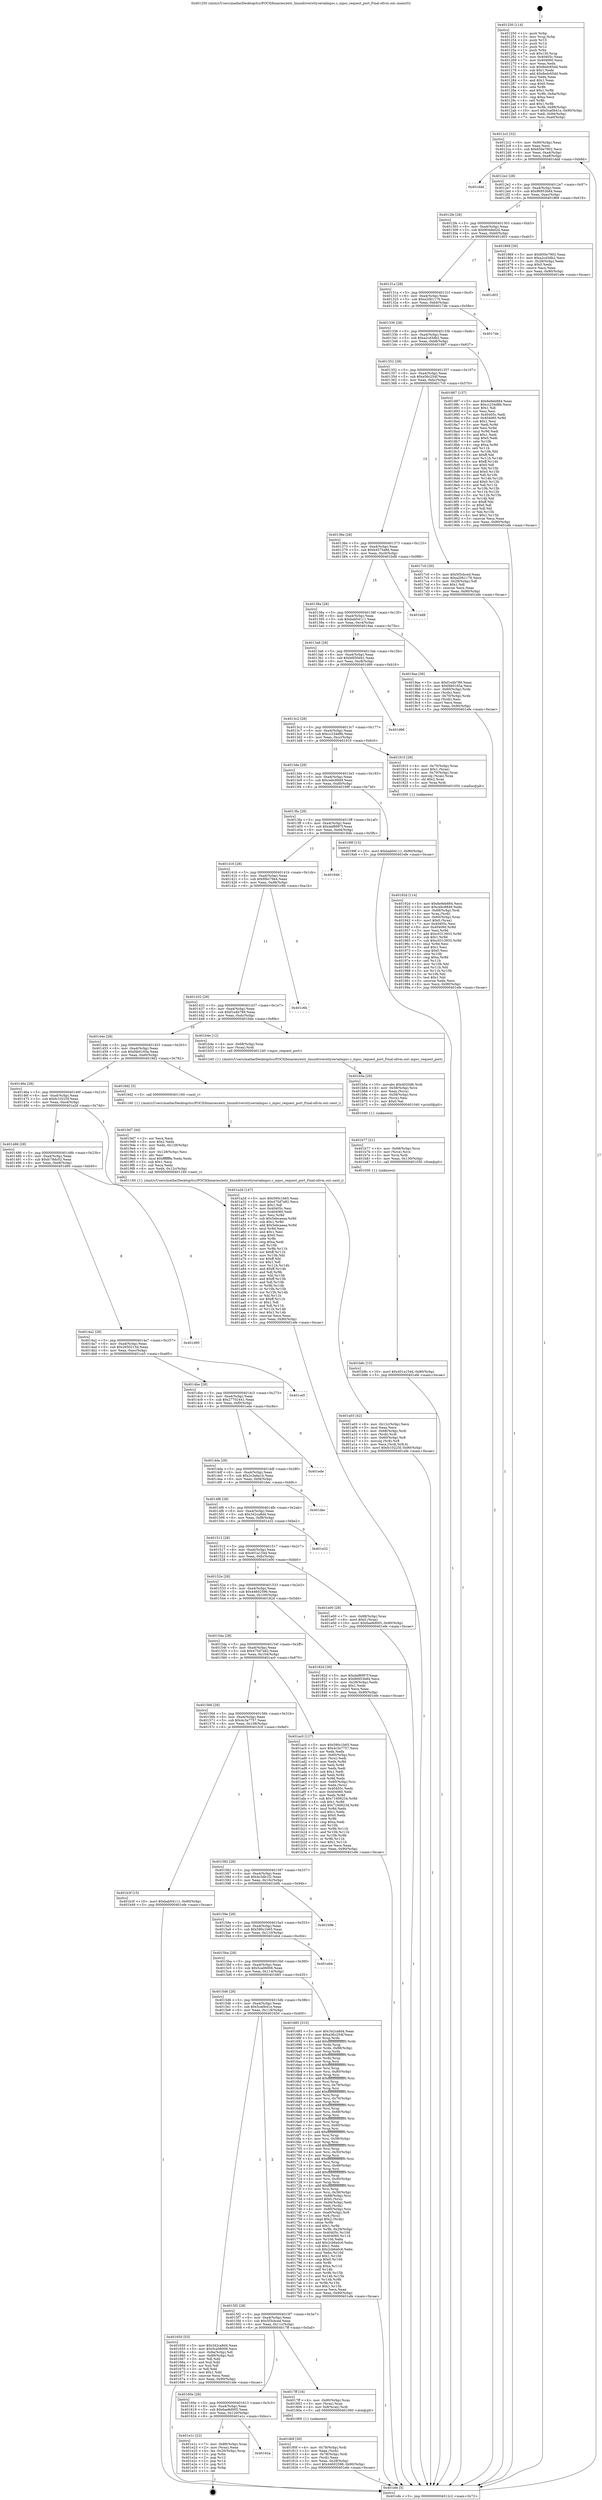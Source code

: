 digraph "0x401250" {
  label = "0x401250 (/mnt/c/Users/mathe/Desktop/tcc/POCII/binaries/extr_linuxdriversttyserialmpsc.c_mpsc_request_port_Final-ollvm.out::main(0))"
  labelloc = "t"
  node[shape=record]

  Entry [label="",width=0.3,height=0.3,shape=circle,fillcolor=black,style=filled]
  "0x4012c2" [label="{
     0x4012c2 [32]\l
     | [instrs]\l
     &nbsp;&nbsp;0x4012c2 \<+6\>: mov -0x90(%rbp),%eax\l
     &nbsp;&nbsp;0x4012c8 \<+2\>: mov %eax,%ecx\l
     &nbsp;&nbsp;0x4012ca \<+6\>: sub $0x850e7902,%ecx\l
     &nbsp;&nbsp;0x4012d0 \<+6\>: mov %eax,-0xa4(%rbp)\l
     &nbsp;&nbsp;0x4012d6 \<+6\>: mov %ecx,-0xa8(%rbp)\l
     &nbsp;&nbsp;0x4012dc \<+6\>: je 0000000000401ddd \<main+0xb8d\>\l
  }"]
  "0x401ddd" [label="{
     0x401ddd\l
  }", style=dashed]
  "0x4012e2" [label="{
     0x4012e2 [28]\l
     | [instrs]\l
     &nbsp;&nbsp;0x4012e2 \<+5\>: jmp 00000000004012e7 \<main+0x97\>\l
     &nbsp;&nbsp;0x4012e7 \<+6\>: mov -0xa4(%rbp),%eax\l
     &nbsp;&nbsp;0x4012ed \<+5\>: sub $0x86953b84,%eax\l
     &nbsp;&nbsp;0x4012f2 \<+6\>: mov %eax,-0xac(%rbp)\l
     &nbsp;&nbsp;0x4012f8 \<+6\>: je 0000000000401869 \<main+0x619\>\l
  }"]
  Exit [label="",width=0.3,height=0.3,shape=circle,fillcolor=black,style=filled,peripheries=2]
  "0x401869" [label="{
     0x401869 [30]\l
     | [instrs]\l
     &nbsp;&nbsp;0x401869 \<+5\>: mov $0x850e7902,%eax\l
     &nbsp;&nbsp;0x40186e \<+5\>: mov $0xa2cd3db2,%ecx\l
     &nbsp;&nbsp;0x401873 \<+3\>: mov -0x28(%rbp),%edx\l
     &nbsp;&nbsp;0x401876 \<+3\>: cmp $0x0,%edx\l
     &nbsp;&nbsp;0x401879 \<+3\>: cmove %ecx,%eax\l
     &nbsp;&nbsp;0x40187c \<+6\>: mov %eax,-0x90(%rbp)\l
     &nbsp;&nbsp;0x401882 \<+5\>: jmp 0000000000401efe \<main+0xcae\>\l
  }"]
  "0x4012fe" [label="{
     0x4012fe [28]\l
     | [instrs]\l
     &nbsp;&nbsp;0x4012fe \<+5\>: jmp 0000000000401303 \<main+0xb3\>\l
     &nbsp;&nbsp;0x401303 \<+6\>: mov -0xa4(%rbp),%eax\l
     &nbsp;&nbsp;0x401309 \<+5\>: sub $0x904ded2d,%eax\l
     &nbsp;&nbsp;0x40130e \<+6\>: mov %eax,-0xb0(%rbp)\l
     &nbsp;&nbsp;0x401314 \<+6\>: je 0000000000401d03 \<main+0xab3\>\l
  }"]
  "0x40162a" [label="{
     0x40162a\l
  }", style=dashed]
  "0x401d03" [label="{
     0x401d03\l
  }", style=dashed]
  "0x40131a" [label="{
     0x40131a [28]\l
     | [instrs]\l
     &nbsp;&nbsp;0x40131a \<+5\>: jmp 000000000040131f \<main+0xcf\>\l
     &nbsp;&nbsp;0x40131f \<+6\>: mov -0xa4(%rbp),%eax\l
     &nbsp;&nbsp;0x401325 \<+5\>: sub $0xa20b1176,%eax\l
     &nbsp;&nbsp;0x40132a \<+6\>: mov %eax,-0xb4(%rbp)\l
     &nbsp;&nbsp;0x401330 \<+6\>: je 00000000004017de \<main+0x58e\>\l
  }"]
  "0x401e1c" [label="{
     0x401e1c [22]\l
     | [instrs]\l
     &nbsp;&nbsp;0x401e1c \<+7\>: mov -0x88(%rbp),%rax\l
     &nbsp;&nbsp;0x401e23 \<+2\>: mov (%rax),%eax\l
     &nbsp;&nbsp;0x401e25 \<+4\>: lea -0x20(%rbp),%rsp\l
     &nbsp;&nbsp;0x401e29 \<+1\>: pop %rbx\l
     &nbsp;&nbsp;0x401e2a \<+2\>: pop %r12\l
     &nbsp;&nbsp;0x401e2c \<+2\>: pop %r14\l
     &nbsp;&nbsp;0x401e2e \<+2\>: pop %r15\l
     &nbsp;&nbsp;0x401e30 \<+1\>: pop %rbp\l
     &nbsp;&nbsp;0x401e31 \<+1\>: ret\l
  }"]
  "0x4017de" [label="{
     0x4017de\l
  }", style=dashed]
  "0x401336" [label="{
     0x401336 [28]\l
     | [instrs]\l
     &nbsp;&nbsp;0x401336 \<+5\>: jmp 000000000040133b \<main+0xeb\>\l
     &nbsp;&nbsp;0x40133b \<+6\>: mov -0xa4(%rbp),%eax\l
     &nbsp;&nbsp;0x401341 \<+5\>: sub $0xa2cd3db2,%eax\l
     &nbsp;&nbsp;0x401346 \<+6\>: mov %eax,-0xb8(%rbp)\l
     &nbsp;&nbsp;0x40134c \<+6\>: je 0000000000401887 \<main+0x637\>\l
  }"]
  "0x401b8c" [label="{
     0x401b8c [15]\l
     | [instrs]\l
     &nbsp;&nbsp;0x401b8c \<+10\>: movl $0x401a154d,-0x90(%rbp)\l
     &nbsp;&nbsp;0x401b96 \<+5\>: jmp 0000000000401efe \<main+0xcae\>\l
  }"]
  "0x401887" [label="{
     0x401887 [137]\l
     | [instrs]\l
     &nbsp;&nbsp;0x401887 \<+5\>: mov $0x6e9eb884,%eax\l
     &nbsp;&nbsp;0x40188c \<+5\>: mov $0xcc234d8b,%ecx\l
     &nbsp;&nbsp;0x401891 \<+2\>: mov $0x1,%dl\l
     &nbsp;&nbsp;0x401893 \<+2\>: xor %esi,%esi\l
     &nbsp;&nbsp;0x401895 \<+7\>: mov 0x40405c,%edi\l
     &nbsp;&nbsp;0x40189c \<+8\>: mov 0x404060,%r8d\l
     &nbsp;&nbsp;0x4018a4 \<+3\>: sub $0x1,%esi\l
     &nbsp;&nbsp;0x4018a7 \<+3\>: mov %edi,%r9d\l
     &nbsp;&nbsp;0x4018aa \<+3\>: add %esi,%r9d\l
     &nbsp;&nbsp;0x4018ad \<+4\>: imul %r9d,%edi\l
     &nbsp;&nbsp;0x4018b1 \<+3\>: and $0x1,%edi\l
     &nbsp;&nbsp;0x4018b4 \<+3\>: cmp $0x0,%edi\l
     &nbsp;&nbsp;0x4018b7 \<+4\>: sete %r10b\l
     &nbsp;&nbsp;0x4018bb \<+4\>: cmp $0xa,%r8d\l
     &nbsp;&nbsp;0x4018bf \<+4\>: setl %r11b\l
     &nbsp;&nbsp;0x4018c3 \<+3\>: mov %r10b,%bl\l
     &nbsp;&nbsp;0x4018c6 \<+3\>: xor $0xff,%bl\l
     &nbsp;&nbsp;0x4018c9 \<+3\>: mov %r11b,%r14b\l
     &nbsp;&nbsp;0x4018cc \<+4\>: xor $0xff,%r14b\l
     &nbsp;&nbsp;0x4018d0 \<+3\>: xor $0x0,%dl\l
     &nbsp;&nbsp;0x4018d3 \<+3\>: mov %bl,%r15b\l
     &nbsp;&nbsp;0x4018d6 \<+4\>: and $0x0,%r15b\l
     &nbsp;&nbsp;0x4018da \<+3\>: and %dl,%r10b\l
     &nbsp;&nbsp;0x4018dd \<+3\>: mov %r14b,%r12b\l
     &nbsp;&nbsp;0x4018e0 \<+4\>: and $0x0,%r12b\l
     &nbsp;&nbsp;0x4018e4 \<+3\>: and %dl,%r11b\l
     &nbsp;&nbsp;0x4018e7 \<+3\>: or %r10b,%r15b\l
     &nbsp;&nbsp;0x4018ea \<+3\>: or %r11b,%r12b\l
     &nbsp;&nbsp;0x4018ed \<+3\>: xor %r12b,%r15b\l
     &nbsp;&nbsp;0x4018f0 \<+3\>: or %r14b,%bl\l
     &nbsp;&nbsp;0x4018f3 \<+3\>: xor $0xff,%bl\l
     &nbsp;&nbsp;0x4018f6 \<+3\>: or $0x0,%dl\l
     &nbsp;&nbsp;0x4018f9 \<+2\>: and %dl,%bl\l
     &nbsp;&nbsp;0x4018fb \<+3\>: or %bl,%r15b\l
     &nbsp;&nbsp;0x4018fe \<+4\>: test $0x1,%r15b\l
     &nbsp;&nbsp;0x401902 \<+3\>: cmovne %ecx,%eax\l
     &nbsp;&nbsp;0x401905 \<+6\>: mov %eax,-0x90(%rbp)\l
     &nbsp;&nbsp;0x40190b \<+5\>: jmp 0000000000401efe \<main+0xcae\>\l
  }"]
  "0x401352" [label="{
     0x401352 [28]\l
     | [instrs]\l
     &nbsp;&nbsp;0x401352 \<+5\>: jmp 0000000000401357 \<main+0x107\>\l
     &nbsp;&nbsp;0x401357 \<+6\>: mov -0xa4(%rbp),%eax\l
     &nbsp;&nbsp;0x40135d \<+5\>: sub $0xa56c254f,%eax\l
     &nbsp;&nbsp;0x401362 \<+6\>: mov %eax,-0xbc(%rbp)\l
     &nbsp;&nbsp;0x401368 \<+6\>: je 00000000004017c0 \<main+0x570\>\l
  }"]
  "0x401b77" [label="{
     0x401b77 [21]\l
     | [instrs]\l
     &nbsp;&nbsp;0x401b77 \<+4\>: mov -0x68(%rbp),%rcx\l
     &nbsp;&nbsp;0x401b7b \<+3\>: mov (%rcx),%rcx\l
     &nbsp;&nbsp;0x401b7e \<+3\>: mov %rcx,%rdi\l
     &nbsp;&nbsp;0x401b81 \<+6\>: mov %eax,-0x130(%rbp)\l
     &nbsp;&nbsp;0x401b87 \<+5\>: call 0000000000401030 \<free@plt\>\l
     | [calls]\l
     &nbsp;&nbsp;0x401030 \{1\} (unknown)\l
  }"]
  "0x4017c0" [label="{
     0x4017c0 [30]\l
     | [instrs]\l
     &nbsp;&nbsp;0x4017c0 \<+5\>: mov $0x5f3cbced,%eax\l
     &nbsp;&nbsp;0x4017c5 \<+5\>: mov $0xa20b1176,%ecx\l
     &nbsp;&nbsp;0x4017ca \<+3\>: mov -0x29(%rbp),%dl\l
     &nbsp;&nbsp;0x4017cd \<+3\>: test $0x1,%dl\l
     &nbsp;&nbsp;0x4017d0 \<+3\>: cmovne %ecx,%eax\l
     &nbsp;&nbsp;0x4017d3 \<+6\>: mov %eax,-0x90(%rbp)\l
     &nbsp;&nbsp;0x4017d9 \<+5\>: jmp 0000000000401efe \<main+0xcae\>\l
  }"]
  "0x40136e" [label="{
     0x40136e [28]\l
     | [instrs]\l
     &nbsp;&nbsp;0x40136e \<+5\>: jmp 0000000000401373 \<main+0x123\>\l
     &nbsp;&nbsp;0x401373 \<+6\>: mov -0xa4(%rbp),%eax\l
     &nbsp;&nbsp;0x401379 \<+5\>: sub $0xb4575a9d,%eax\l
     &nbsp;&nbsp;0x40137e \<+6\>: mov %eax,-0xc0(%rbp)\l
     &nbsp;&nbsp;0x401384 \<+6\>: je 0000000000401bd8 \<main+0x988\>\l
  }"]
  "0x401b5a" [label="{
     0x401b5a [29]\l
     | [instrs]\l
     &nbsp;&nbsp;0x401b5a \<+10\>: movabs $0x4020d6,%rdi\l
     &nbsp;&nbsp;0x401b64 \<+4\>: mov -0x58(%rbp),%rcx\l
     &nbsp;&nbsp;0x401b68 \<+2\>: mov %eax,(%rcx)\l
     &nbsp;&nbsp;0x401b6a \<+4\>: mov -0x58(%rbp),%rcx\l
     &nbsp;&nbsp;0x401b6e \<+2\>: mov (%rcx),%esi\l
     &nbsp;&nbsp;0x401b70 \<+2\>: mov $0x0,%al\l
     &nbsp;&nbsp;0x401b72 \<+5\>: call 0000000000401040 \<printf@plt\>\l
     | [calls]\l
     &nbsp;&nbsp;0x401040 \{1\} (unknown)\l
  }"]
  "0x401bd8" [label="{
     0x401bd8\l
  }", style=dashed]
  "0x40138a" [label="{
     0x40138a [28]\l
     | [instrs]\l
     &nbsp;&nbsp;0x40138a \<+5\>: jmp 000000000040138f \<main+0x13f\>\l
     &nbsp;&nbsp;0x40138f \<+6\>: mov -0xa4(%rbp),%eax\l
     &nbsp;&nbsp;0x401395 \<+5\>: sub $0xbab04111,%eax\l
     &nbsp;&nbsp;0x40139a \<+6\>: mov %eax,-0xc4(%rbp)\l
     &nbsp;&nbsp;0x4013a0 \<+6\>: je 00000000004019ae \<main+0x75e\>\l
  }"]
  "0x401a03" [label="{
     0x401a03 [42]\l
     | [instrs]\l
     &nbsp;&nbsp;0x401a03 \<+6\>: mov -0x12c(%rbp),%ecx\l
     &nbsp;&nbsp;0x401a09 \<+3\>: imul %eax,%ecx\l
     &nbsp;&nbsp;0x401a0c \<+4\>: mov -0x68(%rbp),%rdi\l
     &nbsp;&nbsp;0x401a10 \<+3\>: mov (%rdi),%rdi\l
     &nbsp;&nbsp;0x401a13 \<+4\>: mov -0x60(%rbp),%r8\l
     &nbsp;&nbsp;0x401a17 \<+3\>: movslq (%r8),%r8\l
     &nbsp;&nbsp;0x401a1a \<+4\>: mov %ecx,(%rdi,%r8,4)\l
     &nbsp;&nbsp;0x401a1e \<+10\>: movl $0xfc10225f,-0x90(%rbp)\l
     &nbsp;&nbsp;0x401a28 \<+5\>: jmp 0000000000401efe \<main+0xcae\>\l
  }"]
  "0x4019ae" [label="{
     0x4019ae [36]\l
     | [instrs]\l
     &nbsp;&nbsp;0x4019ae \<+5\>: mov $0xf1e4b789,%eax\l
     &nbsp;&nbsp;0x4019b3 \<+5\>: mov $0xf4b0165a,%ecx\l
     &nbsp;&nbsp;0x4019b8 \<+4\>: mov -0x60(%rbp),%rdx\l
     &nbsp;&nbsp;0x4019bc \<+2\>: mov (%rdx),%esi\l
     &nbsp;&nbsp;0x4019be \<+4\>: mov -0x70(%rbp),%rdx\l
     &nbsp;&nbsp;0x4019c2 \<+2\>: cmp (%rdx),%esi\l
     &nbsp;&nbsp;0x4019c4 \<+3\>: cmovl %ecx,%eax\l
     &nbsp;&nbsp;0x4019c7 \<+6\>: mov %eax,-0x90(%rbp)\l
     &nbsp;&nbsp;0x4019cd \<+5\>: jmp 0000000000401efe \<main+0xcae\>\l
  }"]
  "0x4013a6" [label="{
     0x4013a6 [28]\l
     | [instrs]\l
     &nbsp;&nbsp;0x4013a6 \<+5\>: jmp 00000000004013ab \<main+0x15b\>\l
     &nbsp;&nbsp;0x4013ab \<+6\>: mov -0xa4(%rbp),%eax\l
     &nbsp;&nbsp;0x4013b1 \<+5\>: sub $0xbfd50d41,%eax\l
     &nbsp;&nbsp;0x4013b6 \<+6\>: mov %eax,-0xc8(%rbp)\l
     &nbsp;&nbsp;0x4013bc \<+6\>: je 0000000000401d66 \<main+0xb16\>\l
  }"]
  "0x4019d7" [label="{
     0x4019d7 [44]\l
     | [instrs]\l
     &nbsp;&nbsp;0x4019d7 \<+2\>: xor %ecx,%ecx\l
     &nbsp;&nbsp;0x4019d9 \<+5\>: mov $0x2,%edx\l
     &nbsp;&nbsp;0x4019de \<+6\>: mov %edx,-0x128(%rbp)\l
     &nbsp;&nbsp;0x4019e4 \<+1\>: cltd\l
     &nbsp;&nbsp;0x4019e5 \<+6\>: mov -0x128(%rbp),%esi\l
     &nbsp;&nbsp;0x4019eb \<+2\>: idiv %esi\l
     &nbsp;&nbsp;0x4019ed \<+6\>: imul $0xfffffffe,%edx,%edx\l
     &nbsp;&nbsp;0x4019f3 \<+3\>: sub $0x1,%ecx\l
     &nbsp;&nbsp;0x4019f6 \<+2\>: sub %ecx,%edx\l
     &nbsp;&nbsp;0x4019f8 \<+6\>: mov %edx,-0x12c(%rbp)\l
     &nbsp;&nbsp;0x4019fe \<+5\>: call 0000000000401160 \<next_i\>\l
     | [calls]\l
     &nbsp;&nbsp;0x401160 \{1\} (/mnt/c/Users/mathe/Desktop/tcc/POCII/binaries/extr_linuxdriversttyserialmpsc.c_mpsc_request_port_Final-ollvm.out::next_i)\l
  }"]
  "0x401d66" [label="{
     0x401d66\l
  }", style=dashed]
  "0x4013c2" [label="{
     0x4013c2 [28]\l
     | [instrs]\l
     &nbsp;&nbsp;0x4013c2 \<+5\>: jmp 00000000004013c7 \<main+0x177\>\l
     &nbsp;&nbsp;0x4013c7 \<+6\>: mov -0xa4(%rbp),%eax\l
     &nbsp;&nbsp;0x4013cd \<+5\>: sub $0xcc234d8b,%eax\l
     &nbsp;&nbsp;0x4013d2 \<+6\>: mov %eax,-0xcc(%rbp)\l
     &nbsp;&nbsp;0x4013d8 \<+6\>: je 0000000000401910 \<main+0x6c0\>\l
  }"]
  "0x40192d" [label="{
     0x40192d [114]\l
     | [instrs]\l
     &nbsp;&nbsp;0x40192d \<+5\>: mov $0x6e9eb884,%ecx\l
     &nbsp;&nbsp;0x401932 \<+5\>: mov $0xcebc8849,%edx\l
     &nbsp;&nbsp;0x401937 \<+4\>: mov -0x68(%rbp),%rdi\l
     &nbsp;&nbsp;0x40193b \<+3\>: mov %rax,(%rdi)\l
     &nbsp;&nbsp;0x40193e \<+4\>: mov -0x60(%rbp),%rax\l
     &nbsp;&nbsp;0x401942 \<+6\>: movl $0x0,(%rax)\l
     &nbsp;&nbsp;0x401948 \<+7\>: mov 0x40405c,%esi\l
     &nbsp;&nbsp;0x40194f \<+8\>: mov 0x404060,%r8d\l
     &nbsp;&nbsp;0x401957 \<+3\>: mov %esi,%r9d\l
     &nbsp;&nbsp;0x40195a \<+7\>: add $0xc0313933,%r9d\l
     &nbsp;&nbsp;0x401961 \<+4\>: sub $0x1,%r9d\l
     &nbsp;&nbsp;0x401965 \<+7\>: sub $0xc0313933,%r9d\l
     &nbsp;&nbsp;0x40196c \<+4\>: imul %r9d,%esi\l
     &nbsp;&nbsp;0x401970 \<+3\>: and $0x1,%esi\l
     &nbsp;&nbsp;0x401973 \<+3\>: cmp $0x0,%esi\l
     &nbsp;&nbsp;0x401976 \<+4\>: sete %r10b\l
     &nbsp;&nbsp;0x40197a \<+4\>: cmp $0xa,%r8d\l
     &nbsp;&nbsp;0x40197e \<+4\>: setl %r11b\l
     &nbsp;&nbsp;0x401982 \<+3\>: mov %r10b,%bl\l
     &nbsp;&nbsp;0x401985 \<+3\>: and %r11b,%bl\l
     &nbsp;&nbsp;0x401988 \<+3\>: xor %r11b,%r10b\l
     &nbsp;&nbsp;0x40198b \<+3\>: or %r10b,%bl\l
     &nbsp;&nbsp;0x40198e \<+3\>: test $0x1,%bl\l
     &nbsp;&nbsp;0x401991 \<+3\>: cmovne %edx,%ecx\l
     &nbsp;&nbsp;0x401994 \<+6\>: mov %ecx,-0x90(%rbp)\l
     &nbsp;&nbsp;0x40199a \<+5\>: jmp 0000000000401efe \<main+0xcae\>\l
  }"]
  "0x401910" [label="{
     0x401910 [29]\l
     | [instrs]\l
     &nbsp;&nbsp;0x401910 \<+4\>: mov -0x70(%rbp),%rax\l
     &nbsp;&nbsp;0x401914 \<+6\>: movl $0x1,(%rax)\l
     &nbsp;&nbsp;0x40191a \<+4\>: mov -0x70(%rbp),%rax\l
     &nbsp;&nbsp;0x40191e \<+3\>: movslq (%rax),%rax\l
     &nbsp;&nbsp;0x401921 \<+4\>: shl $0x2,%rax\l
     &nbsp;&nbsp;0x401925 \<+3\>: mov %rax,%rdi\l
     &nbsp;&nbsp;0x401928 \<+5\>: call 0000000000401050 \<malloc@plt\>\l
     | [calls]\l
     &nbsp;&nbsp;0x401050 \{1\} (unknown)\l
  }"]
  "0x4013de" [label="{
     0x4013de [28]\l
     | [instrs]\l
     &nbsp;&nbsp;0x4013de \<+5\>: jmp 00000000004013e3 \<main+0x193\>\l
     &nbsp;&nbsp;0x4013e3 \<+6\>: mov -0xa4(%rbp),%eax\l
     &nbsp;&nbsp;0x4013e9 \<+5\>: sub $0xcebc8849,%eax\l
     &nbsp;&nbsp;0x4013ee \<+6\>: mov %eax,-0xd0(%rbp)\l
     &nbsp;&nbsp;0x4013f4 \<+6\>: je 000000000040199f \<main+0x74f\>\l
  }"]
  "0x40180f" [label="{
     0x40180f [30]\l
     | [instrs]\l
     &nbsp;&nbsp;0x40180f \<+4\>: mov -0x78(%rbp),%rdi\l
     &nbsp;&nbsp;0x401813 \<+2\>: mov %eax,(%rdi)\l
     &nbsp;&nbsp;0x401815 \<+4\>: mov -0x78(%rbp),%rdi\l
     &nbsp;&nbsp;0x401819 \<+2\>: mov (%rdi),%eax\l
     &nbsp;&nbsp;0x40181b \<+3\>: mov %eax,-0x28(%rbp)\l
     &nbsp;&nbsp;0x40181e \<+10\>: movl $0x44602596,-0x90(%rbp)\l
     &nbsp;&nbsp;0x401828 \<+5\>: jmp 0000000000401efe \<main+0xcae\>\l
  }"]
  "0x40199f" [label="{
     0x40199f [15]\l
     | [instrs]\l
     &nbsp;&nbsp;0x40199f \<+10\>: movl $0xbab04111,-0x90(%rbp)\l
     &nbsp;&nbsp;0x4019a9 \<+5\>: jmp 0000000000401efe \<main+0xcae\>\l
  }"]
  "0x4013fa" [label="{
     0x4013fa [28]\l
     | [instrs]\l
     &nbsp;&nbsp;0x4013fa \<+5\>: jmp 00000000004013ff \<main+0x1af\>\l
     &nbsp;&nbsp;0x4013ff \<+6\>: mov -0xa4(%rbp),%eax\l
     &nbsp;&nbsp;0x401405 \<+5\>: sub $0xdaf8997f,%eax\l
     &nbsp;&nbsp;0x40140a \<+6\>: mov %eax,-0xd4(%rbp)\l
     &nbsp;&nbsp;0x401410 \<+6\>: je 000000000040184b \<main+0x5fb\>\l
  }"]
  "0x40160e" [label="{
     0x40160e [28]\l
     | [instrs]\l
     &nbsp;&nbsp;0x40160e \<+5\>: jmp 0000000000401613 \<main+0x3c3\>\l
     &nbsp;&nbsp;0x401613 \<+6\>: mov -0xa4(%rbp),%eax\l
     &nbsp;&nbsp;0x401619 \<+5\>: sub $0x6ae8d005,%eax\l
     &nbsp;&nbsp;0x40161e \<+6\>: mov %eax,-0x120(%rbp)\l
     &nbsp;&nbsp;0x401624 \<+6\>: je 0000000000401e1c \<main+0xbcc\>\l
  }"]
  "0x40184b" [label="{
     0x40184b\l
  }", style=dashed]
  "0x401416" [label="{
     0x401416 [28]\l
     | [instrs]\l
     &nbsp;&nbsp;0x401416 \<+5\>: jmp 000000000040141b \<main+0x1cb\>\l
     &nbsp;&nbsp;0x40141b \<+6\>: mov -0xa4(%rbp),%eax\l
     &nbsp;&nbsp;0x401421 \<+5\>: sub $0xf0bc79e4,%eax\l
     &nbsp;&nbsp;0x401426 \<+6\>: mov %eax,-0xd8(%rbp)\l
     &nbsp;&nbsp;0x40142c \<+6\>: je 0000000000401c6b \<main+0xa1b\>\l
  }"]
  "0x4017ff" [label="{
     0x4017ff [16]\l
     | [instrs]\l
     &nbsp;&nbsp;0x4017ff \<+4\>: mov -0x80(%rbp),%rax\l
     &nbsp;&nbsp;0x401803 \<+3\>: mov (%rax),%rax\l
     &nbsp;&nbsp;0x401806 \<+4\>: mov 0x8(%rax),%rdi\l
     &nbsp;&nbsp;0x40180a \<+5\>: call 0000000000401060 \<atoi@plt\>\l
     | [calls]\l
     &nbsp;&nbsp;0x401060 \{1\} (unknown)\l
  }"]
  "0x401c6b" [label="{
     0x401c6b\l
  }", style=dashed]
  "0x401432" [label="{
     0x401432 [28]\l
     | [instrs]\l
     &nbsp;&nbsp;0x401432 \<+5\>: jmp 0000000000401437 \<main+0x1e7\>\l
     &nbsp;&nbsp;0x401437 \<+6\>: mov -0xa4(%rbp),%eax\l
     &nbsp;&nbsp;0x40143d \<+5\>: sub $0xf1e4b789,%eax\l
     &nbsp;&nbsp;0x401442 \<+6\>: mov %eax,-0xdc(%rbp)\l
     &nbsp;&nbsp;0x401448 \<+6\>: je 0000000000401b4e \<main+0x8fe\>\l
  }"]
  "0x401250" [label="{
     0x401250 [114]\l
     | [instrs]\l
     &nbsp;&nbsp;0x401250 \<+1\>: push %rbp\l
     &nbsp;&nbsp;0x401251 \<+3\>: mov %rsp,%rbp\l
     &nbsp;&nbsp;0x401254 \<+2\>: push %r15\l
     &nbsp;&nbsp;0x401256 \<+2\>: push %r14\l
     &nbsp;&nbsp;0x401258 \<+2\>: push %r12\l
     &nbsp;&nbsp;0x40125a \<+1\>: push %rbx\l
     &nbsp;&nbsp;0x40125b \<+7\>: sub $0x130,%rsp\l
     &nbsp;&nbsp;0x401262 \<+7\>: mov 0x40405c,%eax\l
     &nbsp;&nbsp;0x401269 \<+7\>: mov 0x404060,%ecx\l
     &nbsp;&nbsp;0x401270 \<+2\>: mov %eax,%edx\l
     &nbsp;&nbsp;0x401272 \<+6\>: sub $0x8edc65dd,%edx\l
     &nbsp;&nbsp;0x401278 \<+3\>: sub $0x1,%edx\l
     &nbsp;&nbsp;0x40127b \<+6\>: add $0x8edc65dd,%edx\l
     &nbsp;&nbsp;0x401281 \<+3\>: imul %edx,%eax\l
     &nbsp;&nbsp;0x401284 \<+3\>: and $0x1,%eax\l
     &nbsp;&nbsp;0x401287 \<+3\>: cmp $0x0,%eax\l
     &nbsp;&nbsp;0x40128a \<+4\>: sete %r8b\l
     &nbsp;&nbsp;0x40128e \<+4\>: and $0x1,%r8b\l
     &nbsp;&nbsp;0x401292 \<+7\>: mov %r8b,-0x8a(%rbp)\l
     &nbsp;&nbsp;0x401299 \<+3\>: cmp $0xa,%ecx\l
     &nbsp;&nbsp;0x40129c \<+4\>: setl %r8b\l
     &nbsp;&nbsp;0x4012a0 \<+4\>: and $0x1,%r8b\l
     &nbsp;&nbsp;0x4012a4 \<+7\>: mov %r8b,-0x89(%rbp)\l
     &nbsp;&nbsp;0x4012ab \<+10\>: movl $0x5ca0b41e,-0x90(%rbp)\l
     &nbsp;&nbsp;0x4012b5 \<+6\>: mov %edi,-0x94(%rbp)\l
     &nbsp;&nbsp;0x4012bb \<+7\>: mov %rsi,-0xa0(%rbp)\l
  }"]
  "0x401b4e" [label="{
     0x401b4e [12]\l
     | [instrs]\l
     &nbsp;&nbsp;0x401b4e \<+4\>: mov -0x68(%rbp),%rax\l
     &nbsp;&nbsp;0x401b52 \<+3\>: mov (%rax),%rdi\l
     &nbsp;&nbsp;0x401b55 \<+5\>: call 0000000000401240 \<mpsc_request_port\>\l
     | [calls]\l
     &nbsp;&nbsp;0x401240 \{1\} (/mnt/c/Users/mathe/Desktop/tcc/POCII/binaries/extr_linuxdriversttyserialmpsc.c_mpsc_request_port_Final-ollvm.out::mpsc_request_port)\l
  }"]
  "0x40144e" [label="{
     0x40144e [28]\l
     | [instrs]\l
     &nbsp;&nbsp;0x40144e \<+5\>: jmp 0000000000401453 \<main+0x203\>\l
     &nbsp;&nbsp;0x401453 \<+6\>: mov -0xa4(%rbp),%eax\l
     &nbsp;&nbsp;0x401459 \<+5\>: sub $0xf4b0165a,%eax\l
     &nbsp;&nbsp;0x40145e \<+6\>: mov %eax,-0xe0(%rbp)\l
     &nbsp;&nbsp;0x401464 \<+6\>: je 00000000004019d2 \<main+0x782\>\l
  }"]
  "0x401efe" [label="{
     0x401efe [5]\l
     | [instrs]\l
     &nbsp;&nbsp;0x401efe \<+5\>: jmp 00000000004012c2 \<main+0x72\>\l
  }"]
  "0x4019d2" [label="{
     0x4019d2 [5]\l
     | [instrs]\l
     &nbsp;&nbsp;0x4019d2 \<+5\>: call 0000000000401160 \<next_i\>\l
     | [calls]\l
     &nbsp;&nbsp;0x401160 \{1\} (/mnt/c/Users/mathe/Desktop/tcc/POCII/binaries/extr_linuxdriversttyserialmpsc.c_mpsc_request_port_Final-ollvm.out::next_i)\l
  }"]
  "0x40146a" [label="{
     0x40146a [28]\l
     | [instrs]\l
     &nbsp;&nbsp;0x40146a \<+5\>: jmp 000000000040146f \<main+0x21f\>\l
     &nbsp;&nbsp;0x40146f \<+6\>: mov -0xa4(%rbp),%eax\l
     &nbsp;&nbsp;0x401475 \<+5\>: sub $0xfc10225f,%eax\l
     &nbsp;&nbsp;0x40147a \<+6\>: mov %eax,-0xe4(%rbp)\l
     &nbsp;&nbsp;0x401480 \<+6\>: je 0000000000401a2d \<main+0x7dd\>\l
  }"]
  "0x4015f2" [label="{
     0x4015f2 [28]\l
     | [instrs]\l
     &nbsp;&nbsp;0x4015f2 \<+5\>: jmp 00000000004015f7 \<main+0x3a7\>\l
     &nbsp;&nbsp;0x4015f7 \<+6\>: mov -0xa4(%rbp),%eax\l
     &nbsp;&nbsp;0x4015fd \<+5\>: sub $0x5f3cbced,%eax\l
     &nbsp;&nbsp;0x401602 \<+6\>: mov %eax,-0x11c(%rbp)\l
     &nbsp;&nbsp;0x401608 \<+6\>: je 00000000004017ff \<main+0x5af\>\l
  }"]
  "0x401a2d" [label="{
     0x401a2d [147]\l
     | [instrs]\l
     &nbsp;&nbsp;0x401a2d \<+5\>: mov $0x590c1b65,%eax\l
     &nbsp;&nbsp;0x401a32 \<+5\>: mov $0x475d7a82,%ecx\l
     &nbsp;&nbsp;0x401a37 \<+2\>: mov $0x1,%dl\l
     &nbsp;&nbsp;0x401a39 \<+7\>: mov 0x40405c,%esi\l
     &nbsp;&nbsp;0x401a40 \<+7\>: mov 0x404060,%edi\l
     &nbsp;&nbsp;0x401a47 \<+3\>: mov %esi,%r8d\l
     &nbsp;&nbsp;0x401a4a \<+7\>: sub $0x5ebcaeaa,%r8d\l
     &nbsp;&nbsp;0x401a51 \<+4\>: sub $0x1,%r8d\l
     &nbsp;&nbsp;0x401a55 \<+7\>: add $0x5ebcaeaa,%r8d\l
     &nbsp;&nbsp;0x401a5c \<+4\>: imul %r8d,%esi\l
     &nbsp;&nbsp;0x401a60 \<+3\>: and $0x1,%esi\l
     &nbsp;&nbsp;0x401a63 \<+3\>: cmp $0x0,%esi\l
     &nbsp;&nbsp;0x401a66 \<+4\>: sete %r9b\l
     &nbsp;&nbsp;0x401a6a \<+3\>: cmp $0xa,%edi\l
     &nbsp;&nbsp;0x401a6d \<+4\>: setl %r10b\l
     &nbsp;&nbsp;0x401a71 \<+3\>: mov %r9b,%r11b\l
     &nbsp;&nbsp;0x401a74 \<+4\>: xor $0xff,%r11b\l
     &nbsp;&nbsp;0x401a78 \<+3\>: mov %r10b,%bl\l
     &nbsp;&nbsp;0x401a7b \<+3\>: xor $0xff,%bl\l
     &nbsp;&nbsp;0x401a7e \<+3\>: xor $0x1,%dl\l
     &nbsp;&nbsp;0x401a81 \<+3\>: mov %r11b,%r14b\l
     &nbsp;&nbsp;0x401a84 \<+4\>: and $0xff,%r14b\l
     &nbsp;&nbsp;0x401a88 \<+3\>: and %dl,%r9b\l
     &nbsp;&nbsp;0x401a8b \<+3\>: mov %bl,%r15b\l
     &nbsp;&nbsp;0x401a8e \<+4\>: and $0xff,%r15b\l
     &nbsp;&nbsp;0x401a92 \<+3\>: and %dl,%r10b\l
     &nbsp;&nbsp;0x401a95 \<+3\>: or %r9b,%r14b\l
     &nbsp;&nbsp;0x401a98 \<+3\>: or %r10b,%r15b\l
     &nbsp;&nbsp;0x401a9b \<+3\>: xor %r15b,%r14b\l
     &nbsp;&nbsp;0x401a9e \<+3\>: or %bl,%r11b\l
     &nbsp;&nbsp;0x401aa1 \<+4\>: xor $0xff,%r11b\l
     &nbsp;&nbsp;0x401aa5 \<+3\>: or $0x1,%dl\l
     &nbsp;&nbsp;0x401aa8 \<+3\>: and %dl,%r11b\l
     &nbsp;&nbsp;0x401aab \<+3\>: or %r11b,%r14b\l
     &nbsp;&nbsp;0x401aae \<+4\>: test $0x1,%r14b\l
     &nbsp;&nbsp;0x401ab2 \<+3\>: cmovne %ecx,%eax\l
     &nbsp;&nbsp;0x401ab5 \<+6\>: mov %eax,-0x90(%rbp)\l
     &nbsp;&nbsp;0x401abb \<+5\>: jmp 0000000000401efe \<main+0xcae\>\l
  }"]
  "0x401486" [label="{
     0x401486 [28]\l
     | [instrs]\l
     &nbsp;&nbsp;0x401486 \<+5\>: jmp 000000000040148b \<main+0x23b\>\l
     &nbsp;&nbsp;0x40148b \<+6\>: mov -0xa4(%rbp),%eax\l
     &nbsp;&nbsp;0x401491 \<+5\>: sub $0xfc78dc02,%eax\l
     &nbsp;&nbsp;0x401496 \<+6\>: mov %eax,-0xe8(%rbp)\l
     &nbsp;&nbsp;0x40149c \<+6\>: je 0000000000401d90 \<main+0xb40\>\l
  }"]
  "0x401650" [label="{
     0x401650 [53]\l
     | [instrs]\l
     &nbsp;&nbsp;0x401650 \<+5\>: mov $0x342ca8d4,%eax\l
     &nbsp;&nbsp;0x401655 \<+5\>: mov $0x5ca06006,%ecx\l
     &nbsp;&nbsp;0x40165a \<+6\>: mov -0x8a(%rbp),%dl\l
     &nbsp;&nbsp;0x401660 \<+7\>: mov -0x89(%rbp),%sil\l
     &nbsp;&nbsp;0x401667 \<+3\>: mov %dl,%dil\l
     &nbsp;&nbsp;0x40166a \<+3\>: and %sil,%dil\l
     &nbsp;&nbsp;0x40166d \<+3\>: xor %sil,%dl\l
     &nbsp;&nbsp;0x401670 \<+3\>: or %dl,%dil\l
     &nbsp;&nbsp;0x401673 \<+4\>: test $0x1,%dil\l
     &nbsp;&nbsp;0x401677 \<+3\>: cmovne %ecx,%eax\l
     &nbsp;&nbsp;0x40167a \<+6\>: mov %eax,-0x90(%rbp)\l
     &nbsp;&nbsp;0x401680 \<+5\>: jmp 0000000000401efe \<main+0xcae\>\l
  }"]
  "0x401d90" [label="{
     0x401d90\l
  }", style=dashed]
  "0x4014a2" [label="{
     0x4014a2 [28]\l
     | [instrs]\l
     &nbsp;&nbsp;0x4014a2 \<+5\>: jmp 00000000004014a7 \<main+0x257\>\l
     &nbsp;&nbsp;0x4014a7 \<+6\>: mov -0xa4(%rbp),%eax\l
     &nbsp;&nbsp;0x4014ad \<+5\>: sub $0x2650215d,%eax\l
     &nbsp;&nbsp;0x4014b2 \<+6\>: mov %eax,-0xec(%rbp)\l
     &nbsp;&nbsp;0x4014b8 \<+6\>: je 0000000000401ce5 \<main+0xa95\>\l
  }"]
  "0x4015d6" [label="{
     0x4015d6 [28]\l
     | [instrs]\l
     &nbsp;&nbsp;0x4015d6 \<+5\>: jmp 00000000004015db \<main+0x38b\>\l
     &nbsp;&nbsp;0x4015db \<+6\>: mov -0xa4(%rbp),%eax\l
     &nbsp;&nbsp;0x4015e1 \<+5\>: sub $0x5ca0b41e,%eax\l
     &nbsp;&nbsp;0x4015e6 \<+6\>: mov %eax,-0x118(%rbp)\l
     &nbsp;&nbsp;0x4015ec \<+6\>: je 0000000000401650 \<main+0x400\>\l
  }"]
  "0x401ce5" [label="{
     0x401ce5\l
  }", style=dashed]
  "0x4014be" [label="{
     0x4014be [28]\l
     | [instrs]\l
     &nbsp;&nbsp;0x4014be \<+5\>: jmp 00000000004014c3 \<main+0x273\>\l
     &nbsp;&nbsp;0x4014c3 \<+6\>: mov -0xa4(%rbp),%eax\l
     &nbsp;&nbsp;0x4014c9 \<+5\>: sub $0x27702441,%eax\l
     &nbsp;&nbsp;0x4014ce \<+6\>: mov %eax,-0xf0(%rbp)\l
     &nbsp;&nbsp;0x4014d4 \<+6\>: je 0000000000401ede \<main+0xc8e\>\l
  }"]
  "0x401685" [label="{
     0x401685 [315]\l
     | [instrs]\l
     &nbsp;&nbsp;0x401685 \<+5\>: mov $0x342ca8d4,%eax\l
     &nbsp;&nbsp;0x40168a \<+5\>: mov $0xa56c254f,%ecx\l
     &nbsp;&nbsp;0x40168f \<+3\>: mov %rsp,%rdx\l
     &nbsp;&nbsp;0x401692 \<+4\>: add $0xfffffffffffffff0,%rdx\l
     &nbsp;&nbsp;0x401696 \<+3\>: mov %rdx,%rsp\l
     &nbsp;&nbsp;0x401699 \<+7\>: mov %rdx,-0x88(%rbp)\l
     &nbsp;&nbsp;0x4016a0 \<+3\>: mov %rsp,%rdx\l
     &nbsp;&nbsp;0x4016a3 \<+4\>: add $0xfffffffffffffff0,%rdx\l
     &nbsp;&nbsp;0x4016a7 \<+3\>: mov %rdx,%rsp\l
     &nbsp;&nbsp;0x4016aa \<+3\>: mov %rsp,%rsi\l
     &nbsp;&nbsp;0x4016ad \<+4\>: add $0xfffffffffffffff0,%rsi\l
     &nbsp;&nbsp;0x4016b1 \<+3\>: mov %rsi,%rsp\l
     &nbsp;&nbsp;0x4016b4 \<+4\>: mov %rsi,-0x80(%rbp)\l
     &nbsp;&nbsp;0x4016b8 \<+3\>: mov %rsp,%rsi\l
     &nbsp;&nbsp;0x4016bb \<+4\>: add $0xfffffffffffffff0,%rsi\l
     &nbsp;&nbsp;0x4016bf \<+3\>: mov %rsi,%rsp\l
     &nbsp;&nbsp;0x4016c2 \<+4\>: mov %rsi,-0x78(%rbp)\l
     &nbsp;&nbsp;0x4016c6 \<+3\>: mov %rsp,%rsi\l
     &nbsp;&nbsp;0x4016c9 \<+4\>: add $0xfffffffffffffff0,%rsi\l
     &nbsp;&nbsp;0x4016cd \<+3\>: mov %rsi,%rsp\l
     &nbsp;&nbsp;0x4016d0 \<+4\>: mov %rsi,-0x70(%rbp)\l
     &nbsp;&nbsp;0x4016d4 \<+3\>: mov %rsp,%rsi\l
     &nbsp;&nbsp;0x4016d7 \<+4\>: add $0xfffffffffffffff0,%rsi\l
     &nbsp;&nbsp;0x4016db \<+3\>: mov %rsi,%rsp\l
     &nbsp;&nbsp;0x4016de \<+4\>: mov %rsi,-0x68(%rbp)\l
     &nbsp;&nbsp;0x4016e2 \<+3\>: mov %rsp,%rsi\l
     &nbsp;&nbsp;0x4016e5 \<+4\>: add $0xfffffffffffffff0,%rsi\l
     &nbsp;&nbsp;0x4016e9 \<+3\>: mov %rsi,%rsp\l
     &nbsp;&nbsp;0x4016ec \<+4\>: mov %rsi,-0x60(%rbp)\l
     &nbsp;&nbsp;0x4016f0 \<+3\>: mov %rsp,%rsi\l
     &nbsp;&nbsp;0x4016f3 \<+4\>: add $0xfffffffffffffff0,%rsi\l
     &nbsp;&nbsp;0x4016f7 \<+3\>: mov %rsi,%rsp\l
     &nbsp;&nbsp;0x4016fa \<+4\>: mov %rsi,-0x58(%rbp)\l
     &nbsp;&nbsp;0x4016fe \<+3\>: mov %rsp,%rsi\l
     &nbsp;&nbsp;0x401701 \<+4\>: add $0xfffffffffffffff0,%rsi\l
     &nbsp;&nbsp;0x401705 \<+3\>: mov %rsi,%rsp\l
     &nbsp;&nbsp;0x401708 \<+4\>: mov %rsi,-0x50(%rbp)\l
     &nbsp;&nbsp;0x40170c \<+3\>: mov %rsp,%rsi\l
     &nbsp;&nbsp;0x40170f \<+4\>: add $0xfffffffffffffff0,%rsi\l
     &nbsp;&nbsp;0x401713 \<+3\>: mov %rsi,%rsp\l
     &nbsp;&nbsp;0x401716 \<+4\>: mov %rsi,-0x48(%rbp)\l
     &nbsp;&nbsp;0x40171a \<+3\>: mov %rsp,%rsi\l
     &nbsp;&nbsp;0x40171d \<+4\>: add $0xfffffffffffffff0,%rsi\l
     &nbsp;&nbsp;0x401721 \<+3\>: mov %rsi,%rsp\l
     &nbsp;&nbsp;0x401724 \<+4\>: mov %rsi,-0x40(%rbp)\l
     &nbsp;&nbsp;0x401728 \<+3\>: mov %rsp,%rsi\l
     &nbsp;&nbsp;0x40172b \<+4\>: add $0xfffffffffffffff0,%rsi\l
     &nbsp;&nbsp;0x40172f \<+3\>: mov %rsi,%rsp\l
     &nbsp;&nbsp;0x401732 \<+4\>: mov %rsi,-0x38(%rbp)\l
     &nbsp;&nbsp;0x401736 \<+7\>: mov -0x88(%rbp),%rsi\l
     &nbsp;&nbsp;0x40173d \<+6\>: movl $0x0,(%rsi)\l
     &nbsp;&nbsp;0x401743 \<+6\>: mov -0x94(%rbp),%edi\l
     &nbsp;&nbsp;0x401749 \<+2\>: mov %edi,(%rdx)\l
     &nbsp;&nbsp;0x40174b \<+4\>: mov -0x80(%rbp),%rsi\l
     &nbsp;&nbsp;0x40174f \<+7\>: mov -0xa0(%rbp),%r8\l
     &nbsp;&nbsp;0x401756 \<+3\>: mov %r8,(%rsi)\l
     &nbsp;&nbsp;0x401759 \<+3\>: cmpl $0x2,(%rdx)\l
     &nbsp;&nbsp;0x40175c \<+4\>: setne %r9b\l
     &nbsp;&nbsp;0x401760 \<+4\>: and $0x1,%r9b\l
     &nbsp;&nbsp;0x401764 \<+4\>: mov %r9b,-0x29(%rbp)\l
     &nbsp;&nbsp;0x401768 \<+8\>: mov 0x40405c,%r10d\l
     &nbsp;&nbsp;0x401770 \<+8\>: mov 0x404060,%r11d\l
     &nbsp;&nbsp;0x401778 \<+3\>: mov %r10d,%ebx\l
     &nbsp;&nbsp;0x40177b \<+6\>: add $0x2cb6a0c6,%ebx\l
     &nbsp;&nbsp;0x401781 \<+3\>: sub $0x1,%ebx\l
     &nbsp;&nbsp;0x401784 \<+6\>: sub $0x2cb6a0c6,%ebx\l
     &nbsp;&nbsp;0x40178a \<+4\>: imul %ebx,%r10d\l
     &nbsp;&nbsp;0x40178e \<+4\>: and $0x1,%r10d\l
     &nbsp;&nbsp;0x401792 \<+4\>: cmp $0x0,%r10d\l
     &nbsp;&nbsp;0x401796 \<+4\>: sete %r9b\l
     &nbsp;&nbsp;0x40179a \<+4\>: cmp $0xa,%r11d\l
     &nbsp;&nbsp;0x40179e \<+4\>: setl %r14b\l
     &nbsp;&nbsp;0x4017a2 \<+3\>: mov %r9b,%r15b\l
     &nbsp;&nbsp;0x4017a5 \<+3\>: and %r14b,%r15b\l
     &nbsp;&nbsp;0x4017a8 \<+3\>: xor %r14b,%r9b\l
     &nbsp;&nbsp;0x4017ab \<+3\>: or %r9b,%r15b\l
     &nbsp;&nbsp;0x4017ae \<+4\>: test $0x1,%r15b\l
     &nbsp;&nbsp;0x4017b2 \<+3\>: cmovne %ecx,%eax\l
     &nbsp;&nbsp;0x4017b5 \<+6\>: mov %eax,-0x90(%rbp)\l
     &nbsp;&nbsp;0x4017bb \<+5\>: jmp 0000000000401efe \<main+0xcae\>\l
  }"]
  "0x401ede" [label="{
     0x401ede\l
  }", style=dashed]
  "0x4014da" [label="{
     0x4014da [28]\l
     | [instrs]\l
     &nbsp;&nbsp;0x4014da \<+5\>: jmp 00000000004014df \<main+0x28f\>\l
     &nbsp;&nbsp;0x4014df \<+6\>: mov -0xa4(%rbp),%eax\l
     &nbsp;&nbsp;0x4014e5 \<+5\>: sub $0x2c3a6a1b,%eax\l
     &nbsp;&nbsp;0x4014ea \<+6\>: mov %eax,-0xf4(%rbp)\l
     &nbsp;&nbsp;0x4014f0 \<+6\>: je 0000000000401dec \<main+0xb9c\>\l
  }"]
  "0x4015ba" [label="{
     0x4015ba [28]\l
     | [instrs]\l
     &nbsp;&nbsp;0x4015ba \<+5\>: jmp 00000000004015bf \<main+0x36f\>\l
     &nbsp;&nbsp;0x4015bf \<+6\>: mov -0xa4(%rbp),%eax\l
     &nbsp;&nbsp;0x4015c5 \<+5\>: sub $0x5ca06006,%eax\l
     &nbsp;&nbsp;0x4015ca \<+6\>: mov %eax,-0x114(%rbp)\l
     &nbsp;&nbsp;0x4015d0 \<+6\>: je 0000000000401685 \<main+0x435\>\l
  }"]
  "0x401dec" [label="{
     0x401dec\l
  }", style=dashed]
  "0x4014f6" [label="{
     0x4014f6 [28]\l
     | [instrs]\l
     &nbsp;&nbsp;0x4014f6 \<+5\>: jmp 00000000004014fb \<main+0x2ab\>\l
     &nbsp;&nbsp;0x4014fb \<+6\>: mov -0xa4(%rbp),%eax\l
     &nbsp;&nbsp;0x401501 \<+5\>: sub $0x342ca8d4,%eax\l
     &nbsp;&nbsp;0x401506 \<+6\>: mov %eax,-0xf8(%rbp)\l
     &nbsp;&nbsp;0x40150c \<+6\>: je 0000000000401e32 \<main+0xbe2\>\l
  }"]
  "0x401eb4" [label="{
     0x401eb4\l
  }", style=dashed]
  "0x401e32" [label="{
     0x401e32\l
  }", style=dashed]
  "0x401512" [label="{
     0x401512 [28]\l
     | [instrs]\l
     &nbsp;&nbsp;0x401512 \<+5\>: jmp 0000000000401517 \<main+0x2c7\>\l
     &nbsp;&nbsp;0x401517 \<+6\>: mov -0xa4(%rbp),%eax\l
     &nbsp;&nbsp;0x40151d \<+5\>: sub $0x401a154d,%eax\l
     &nbsp;&nbsp;0x401522 \<+6\>: mov %eax,-0xfc(%rbp)\l
     &nbsp;&nbsp;0x401528 \<+6\>: je 0000000000401e00 \<main+0xbb0\>\l
  }"]
  "0x40159e" [label="{
     0x40159e [28]\l
     | [instrs]\l
     &nbsp;&nbsp;0x40159e \<+5\>: jmp 00000000004015a3 \<main+0x353\>\l
     &nbsp;&nbsp;0x4015a3 \<+6\>: mov -0xa4(%rbp),%eax\l
     &nbsp;&nbsp;0x4015a9 \<+5\>: sub $0x590c1b65,%eax\l
     &nbsp;&nbsp;0x4015ae \<+6\>: mov %eax,-0x110(%rbp)\l
     &nbsp;&nbsp;0x4015b4 \<+6\>: je 0000000000401eb4 \<main+0xc64\>\l
  }"]
  "0x401e00" [label="{
     0x401e00 [28]\l
     | [instrs]\l
     &nbsp;&nbsp;0x401e00 \<+7\>: mov -0x88(%rbp),%rax\l
     &nbsp;&nbsp;0x401e07 \<+6\>: movl $0x0,(%rax)\l
     &nbsp;&nbsp;0x401e0d \<+10\>: movl $0x6ae8d005,-0x90(%rbp)\l
     &nbsp;&nbsp;0x401e17 \<+5\>: jmp 0000000000401efe \<main+0xcae\>\l
  }"]
  "0x40152e" [label="{
     0x40152e [28]\l
     | [instrs]\l
     &nbsp;&nbsp;0x40152e \<+5\>: jmp 0000000000401533 \<main+0x2e3\>\l
     &nbsp;&nbsp;0x401533 \<+6\>: mov -0xa4(%rbp),%eax\l
     &nbsp;&nbsp;0x401539 \<+5\>: sub $0x44602596,%eax\l
     &nbsp;&nbsp;0x40153e \<+6\>: mov %eax,-0x100(%rbp)\l
     &nbsp;&nbsp;0x401544 \<+6\>: je 000000000040182d \<main+0x5dd\>\l
  }"]
  "0x401b9b" [label="{
     0x401b9b\l
  }", style=dashed]
  "0x40182d" [label="{
     0x40182d [30]\l
     | [instrs]\l
     &nbsp;&nbsp;0x40182d \<+5\>: mov $0xdaf8997f,%eax\l
     &nbsp;&nbsp;0x401832 \<+5\>: mov $0x86953b84,%ecx\l
     &nbsp;&nbsp;0x401837 \<+3\>: mov -0x28(%rbp),%edx\l
     &nbsp;&nbsp;0x40183a \<+3\>: cmp $0x1,%edx\l
     &nbsp;&nbsp;0x40183d \<+3\>: cmovl %ecx,%eax\l
     &nbsp;&nbsp;0x401840 \<+6\>: mov %eax,-0x90(%rbp)\l
     &nbsp;&nbsp;0x401846 \<+5\>: jmp 0000000000401efe \<main+0xcae\>\l
  }"]
  "0x40154a" [label="{
     0x40154a [28]\l
     | [instrs]\l
     &nbsp;&nbsp;0x40154a \<+5\>: jmp 000000000040154f \<main+0x2ff\>\l
     &nbsp;&nbsp;0x40154f \<+6\>: mov -0xa4(%rbp),%eax\l
     &nbsp;&nbsp;0x401555 \<+5\>: sub $0x475d7a82,%eax\l
     &nbsp;&nbsp;0x40155a \<+6\>: mov %eax,-0x104(%rbp)\l
     &nbsp;&nbsp;0x401560 \<+6\>: je 0000000000401ac0 \<main+0x870\>\l
  }"]
  "0x401582" [label="{
     0x401582 [28]\l
     | [instrs]\l
     &nbsp;&nbsp;0x401582 \<+5\>: jmp 0000000000401587 \<main+0x337\>\l
     &nbsp;&nbsp;0x401587 \<+6\>: mov -0xa4(%rbp),%eax\l
     &nbsp;&nbsp;0x40158d \<+5\>: sub $0x4c3db1f2,%eax\l
     &nbsp;&nbsp;0x401592 \<+6\>: mov %eax,-0x10c(%rbp)\l
     &nbsp;&nbsp;0x401598 \<+6\>: je 0000000000401b9b \<main+0x94b\>\l
  }"]
  "0x401ac0" [label="{
     0x401ac0 [127]\l
     | [instrs]\l
     &nbsp;&nbsp;0x401ac0 \<+5\>: mov $0x590c1b65,%eax\l
     &nbsp;&nbsp;0x401ac5 \<+5\>: mov $0x4c3a7757,%ecx\l
     &nbsp;&nbsp;0x401aca \<+2\>: xor %edx,%edx\l
     &nbsp;&nbsp;0x401acc \<+4\>: mov -0x60(%rbp),%rsi\l
     &nbsp;&nbsp;0x401ad0 \<+2\>: mov (%rsi),%edi\l
     &nbsp;&nbsp;0x401ad2 \<+3\>: mov %edx,%r8d\l
     &nbsp;&nbsp;0x401ad5 \<+3\>: sub %edi,%r8d\l
     &nbsp;&nbsp;0x401ad8 \<+2\>: mov %edx,%edi\l
     &nbsp;&nbsp;0x401ada \<+3\>: sub $0x1,%edi\l
     &nbsp;&nbsp;0x401add \<+3\>: add %edi,%r8d\l
     &nbsp;&nbsp;0x401ae0 \<+3\>: sub %r8d,%edx\l
     &nbsp;&nbsp;0x401ae3 \<+4\>: mov -0x60(%rbp),%rsi\l
     &nbsp;&nbsp;0x401ae7 \<+2\>: mov %edx,(%rsi)\l
     &nbsp;&nbsp;0x401ae9 \<+7\>: mov 0x40405c,%edx\l
     &nbsp;&nbsp;0x401af0 \<+7\>: mov 0x404060,%edi\l
     &nbsp;&nbsp;0x401af7 \<+3\>: mov %edx,%r8d\l
     &nbsp;&nbsp;0x401afa \<+7\>: sub $0x71606234,%r8d\l
     &nbsp;&nbsp;0x401b01 \<+4\>: sub $0x1,%r8d\l
     &nbsp;&nbsp;0x401b05 \<+7\>: add $0x71606234,%r8d\l
     &nbsp;&nbsp;0x401b0c \<+4\>: imul %r8d,%edx\l
     &nbsp;&nbsp;0x401b10 \<+3\>: and $0x1,%edx\l
     &nbsp;&nbsp;0x401b13 \<+3\>: cmp $0x0,%edx\l
     &nbsp;&nbsp;0x401b16 \<+4\>: sete %r9b\l
     &nbsp;&nbsp;0x401b1a \<+3\>: cmp $0xa,%edi\l
     &nbsp;&nbsp;0x401b1d \<+4\>: setl %r10b\l
     &nbsp;&nbsp;0x401b21 \<+3\>: mov %r9b,%r11b\l
     &nbsp;&nbsp;0x401b24 \<+3\>: and %r10b,%r11b\l
     &nbsp;&nbsp;0x401b27 \<+3\>: xor %r10b,%r9b\l
     &nbsp;&nbsp;0x401b2a \<+3\>: or %r9b,%r11b\l
     &nbsp;&nbsp;0x401b2d \<+4\>: test $0x1,%r11b\l
     &nbsp;&nbsp;0x401b31 \<+3\>: cmovne %ecx,%eax\l
     &nbsp;&nbsp;0x401b34 \<+6\>: mov %eax,-0x90(%rbp)\l
     &nbsp;&nbsp;0x401b3a \<+5\>: jmp 0000000000401efe \<main+0xcae\>\l
  }"]
  "0x401566" [label="{
     0x401566 [28]\l
     | [instrs]\l
     &nbsp;&nbsp;0x401566 \<+5\>: jmp 000000000040156b \<main+0x31b\>\l
     &nbsp;&nbsp;0x40156b \<+6\>: mov -0xa4(%rbp),%eax\l
     &nbsp;&nbsp;0x401571 \<+5\>: sub $0x4c3a7757,%eax\l
     &nbsp;&nbsp;0x401576 \<+6\>: mov %eax,-0x108(%rbp)\l
     &nbsp;&nbsp;0x40157c \<+6\>: je 0000000000401b3f \<main+0x8ef\>\l
  }"]
  "0x401b3f" [label="{
     0x401b3f [15]\l
     | [instrs]\l
     &nbsp;&nbsp;0x401b3f \<+10\>: movl $0xbab04111,-0x90(%rbp)\l
     &nbsp;&nbsp;0x401b49 \<+5\>: jmp 0000000000401efe \<main+0xcae\>\l
  }"]
  Entry -> "0x401250" [label=" 1"]
  "0x4012c2" -> "0x401ddd" [label=" 0"]
  "0x4012c2" -> "0x4012e2" [label=" 18"]
  "0x401e1c" -> Exit [label=" 1"]
  "0x4012e2" -> "0x401869" [label=" 1"]
  "0x4012e2" -> "0x4012fe" [label=" 17"]
  "0x40160e" -> "0x40162a" [label=" 0"]
  "0x4012fe" -> "0x401d03" [label=" 0"]
  "0x4012fe" -> "0x40131a" [label=" 17"]
  "0x40160e" -> "0x401e1c" [label=" 1"]
  "0x40131a" -> "0x4017de" [label=" 0"]
  "0x40131a" -> "0x401336" [label=" 17"]
  "0x401e00" -> "0x401efe" [label=" 1"]
  "0x401336" -> "0x401887" [label=" 1"]
  "0x401336" -> "0x401352" [label=" 16"]
  "0x401b8c" -> "0x401efe" [label=" 1"]
  "0x401352" -> "0x4017c0" [label=" 1"]
  "0x401352" -> "0x40136e" [label=" 15"]
  "0x401b77" -> "0x401b8c" [label=" 1"]
  "0x40136e" -> "0x401bd8" [label=" 0"]
  "0x40136e" -> "0x40138a" [label=" 15"]
  "0x401b5a" -> "0x401b77" [label=" 1"]
  "0x40138a" -> "0x4019ae" [label=" 2"]
  "0x40138a" -> "0x4013a6" [label=" 13"]
  "0x401b4e" -> "0x401b5a" [label=" 1"]
  "0x4013a6" -> "0x401d66" [label=" 0"]
  "0x4013a6" -> "0x4013c2" [label=" 13"]
  "0x401b3f" -> "0x401efe" [label=" 1"]
  "0x4013c2" -> "0x401910" [label=" 1"]
  "0x4013c2" -> "0x4013de" [label=" 12"]
  "0x401ac0" -> "0x401efe" [label=" 1"]
  "0x4013de" -> "0x40199f" [label=" 1"]
  "0x4013de" -> "0x4013fa" [label=" 11"]
  "0x401a2d" -> "0x401efe" [label=" 1"]
  "0x4013fa" -> "0x40184b" [label=" 0"]
  "0x4013fa" -> "0x401416" [label=" 11"]
  "0x401a03" -> "0x401efe" [label=" 1"]
  "0x401416" -> "0x401c6b" [label=" 0"]
  "0x401416" -> "0x401432" [label=" 11"]
  "0x4019d7" -> "0x401a03" [label=" 1"]
  "0x401432" -> "0x401b4e" [label=" 1"]
  "0x401432" -> "0x40144e" [label=" 10"]
  "0x40199f" -> "0x401efe" [label=" 1"]
  "0x40144e" -> "0x4019d2" [label=" 1"]
  "0x40144e" -> "0x40146a" [label=" 9"]
  "0x40192d" -> "0x401efe" [label=" 1"]
  "0x40146a" -> "0x401a2d" [label=" 1"]
  "0x40146a" -> "0x401486" [label=" 8"]
  "0x401910" -> "0x40192d" [label=" 1"]
  "0x401486" -> "0x401d90" [label=" 0"]
  "0x401486" -> "0x4014a2" [label=" 8"]
  "0x401887" -> "0x401efe" [label=" 1"]
  "0x4014a2" -> "0x401ce5" [label=" 0"]
  "0x4014a2" -> "0x4014be" [label=" 8"]
  "0x40182d" -> "0x401efe" [label=" 1"]
  "0x4014be" -> "0x401ede" [label=" 0"]
  "0x4014be" -> "0x4014da" [label=" 8"]
  "0x40180f" -> "0x401efe" [label=" 1"]
  "0x4014da" -> "0x401dec" [label=" 0"]
  "0x4014da" -> "0x4014f6" [label=" 8"]
  "0x4015f2" -> "0x40160e" [label=" 1"]
  "0x4014f6" -> "0x401e32" [label=" 0"]
  "0x4014f6" -> "0x401512" [label=" 8"]
  "0x4015f2" -> "0x4017ff" [label=" 1"]
  "0x401512" -> "0x401e00" [label=" 1"]
  "0x401512" -> "0x40152e" [label=" 7"]
  "0x4017c0" -> "0x401efe" [label=" 1"]
  "0x40152e" -> "0x40182d" [label=" 1"]
  "0x40152e" -> "0x40154a" [label=" 6"]
  "0x401685" -> "0x401efe" [label=" 1"]
  "0x40154a" -> "0x401ac0" [label=" 1"]
  "0x40154a" -> "0x401566" [label=" 5"]
  "0x401efe" -> "0x4012c2" [label=" 17"]
  "0x401566" -> "0x401b3f" [label=" 1"]
  "0x401566" -> "0x401582" [label=" 4"]
  "0x4019ae" -> "0x401efe" [label=" 2"]
  "0x401582" -> "0x401b9b" [label=" 0"]
  "0x401582" -> "0x40159e" [label=" 4"]
  "0x4019d2" -> "0x4019d7" [label=" 1"]
  "0x40159e" -> "0x401eb4" [label=" 0"]
  "0x40159e" -> "0x4015ba" [label=" 4"]
  "0x4017ff" -> "0x40180f" [label=" 1"]
  "0x4015ba" -> "0x401685" [label=" 1"]
  "0x4015ba" -> "0x4015d6" [label=" 3"]
  "0x401869" -> "0x401efe" [label=" 1"]
  "0x4015d6" -> "0x401650" [label=" 1"]
  "0x4015d6" -> "0x4015f2" [label=" 2"]
  "0x401650" -> "0x401efe" [label=" 1"]
  "0x401250" -> "0x4012c2" [label=" 1"]
}
